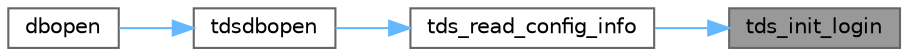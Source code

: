 digraph "tds_init_login"
{
 // LATEX_PDF_SIZE
  bgcolor="transparent";
  edge [fontname=Helvetica,fontsize=10,labelfontname=Helvetica,labelfontsize=10];
  node [fontname=Helvetica,fontsize=10,shape=box,height=0.2,width=0.4];
  rankdir="RL";
  Node1 [id="Node000001",label="tds_init_login",height=0.2,width=0.4,color="gray40", fillcolor="grey60", style="filled", fontcolor="black",tooltip="Initialize login structure with locale information and other stuff for connection."];
  Node1 -> Node2 [id="edge1_Node000001_Node000002",dir="back",color="steelblue1",style="solid",tooltip=" "];
  Node2 [id="Node000002",label="tds_read_config_info",height=0.2,width=0.4,color="grey40", fillcolor="white", style="filled",URL="$a00586.html#ga9ff2436ea56ddcdecf984acf46ce4b90",tooltip="tds_read_config_info() will fill the tds connection structure based on configuration information gath..."];
  Node2 -> Node3 [id="edge2_Node000002_Node000003",dir="back",color="steelblue1",style="solid",tooltip=" "];
  Node3 [id="Node000003",label="tdsdbopen",height=0.2,width=0.4,color="grey40", fillcolor="white", style="filled",URL="$a00581.html#gae6da75d7b9e7b567890fc83c9459d824",tooltip="Form a connection with the server."];
  Node3 -> Node4 [id="edge3_Node000003_Node000004",dir="back",color="steelblue1",style="solid",tooltip=" "];
  Node4 [id="Node000004",label="dbopen",height=0.2,width=0.4,color="grey40", fillcolor="white", style="filled",URL="$a00092.html#af2b7a0ebad53fe7e4e0eda3bbdb89de3",tooltip="Normally not used."];
}
